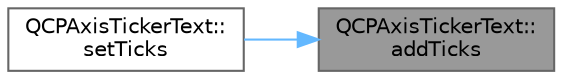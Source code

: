 digraph "QCPAxisTickerText::addTicks"
{
 // LATEX_PDF_SIZE
  bgcolor="transparent";
  edge [fontname=Helvetica,fontsize=10,labelfontname=Helvetica,labelfontsize=10];
  node [fontname=Helvetica,fontsize=10,shape=box,height=0.2,width=0.4];
  rankdir="RL";
  Node1 [label="QCPAxisTickerText::\laddTicks",height=0.2,width=0.4,color="gray40", fillcolor="grey60", style="filled", fontcolor="black",tooltip=" "];
  Node1 -> Node2 [dir="back",color="steelblue1",style="solid"];
  Node2 [label="QCPAxisTickerText::\lsetTicks",height=0.2,width=0.4,color="grey40", fillcolor="white", style="filled",URL="$class_q_c_p_axis_ticker_text.html#a69f3898cc1cf11d2437851f959faa1e8",tooltip=" "];
}
